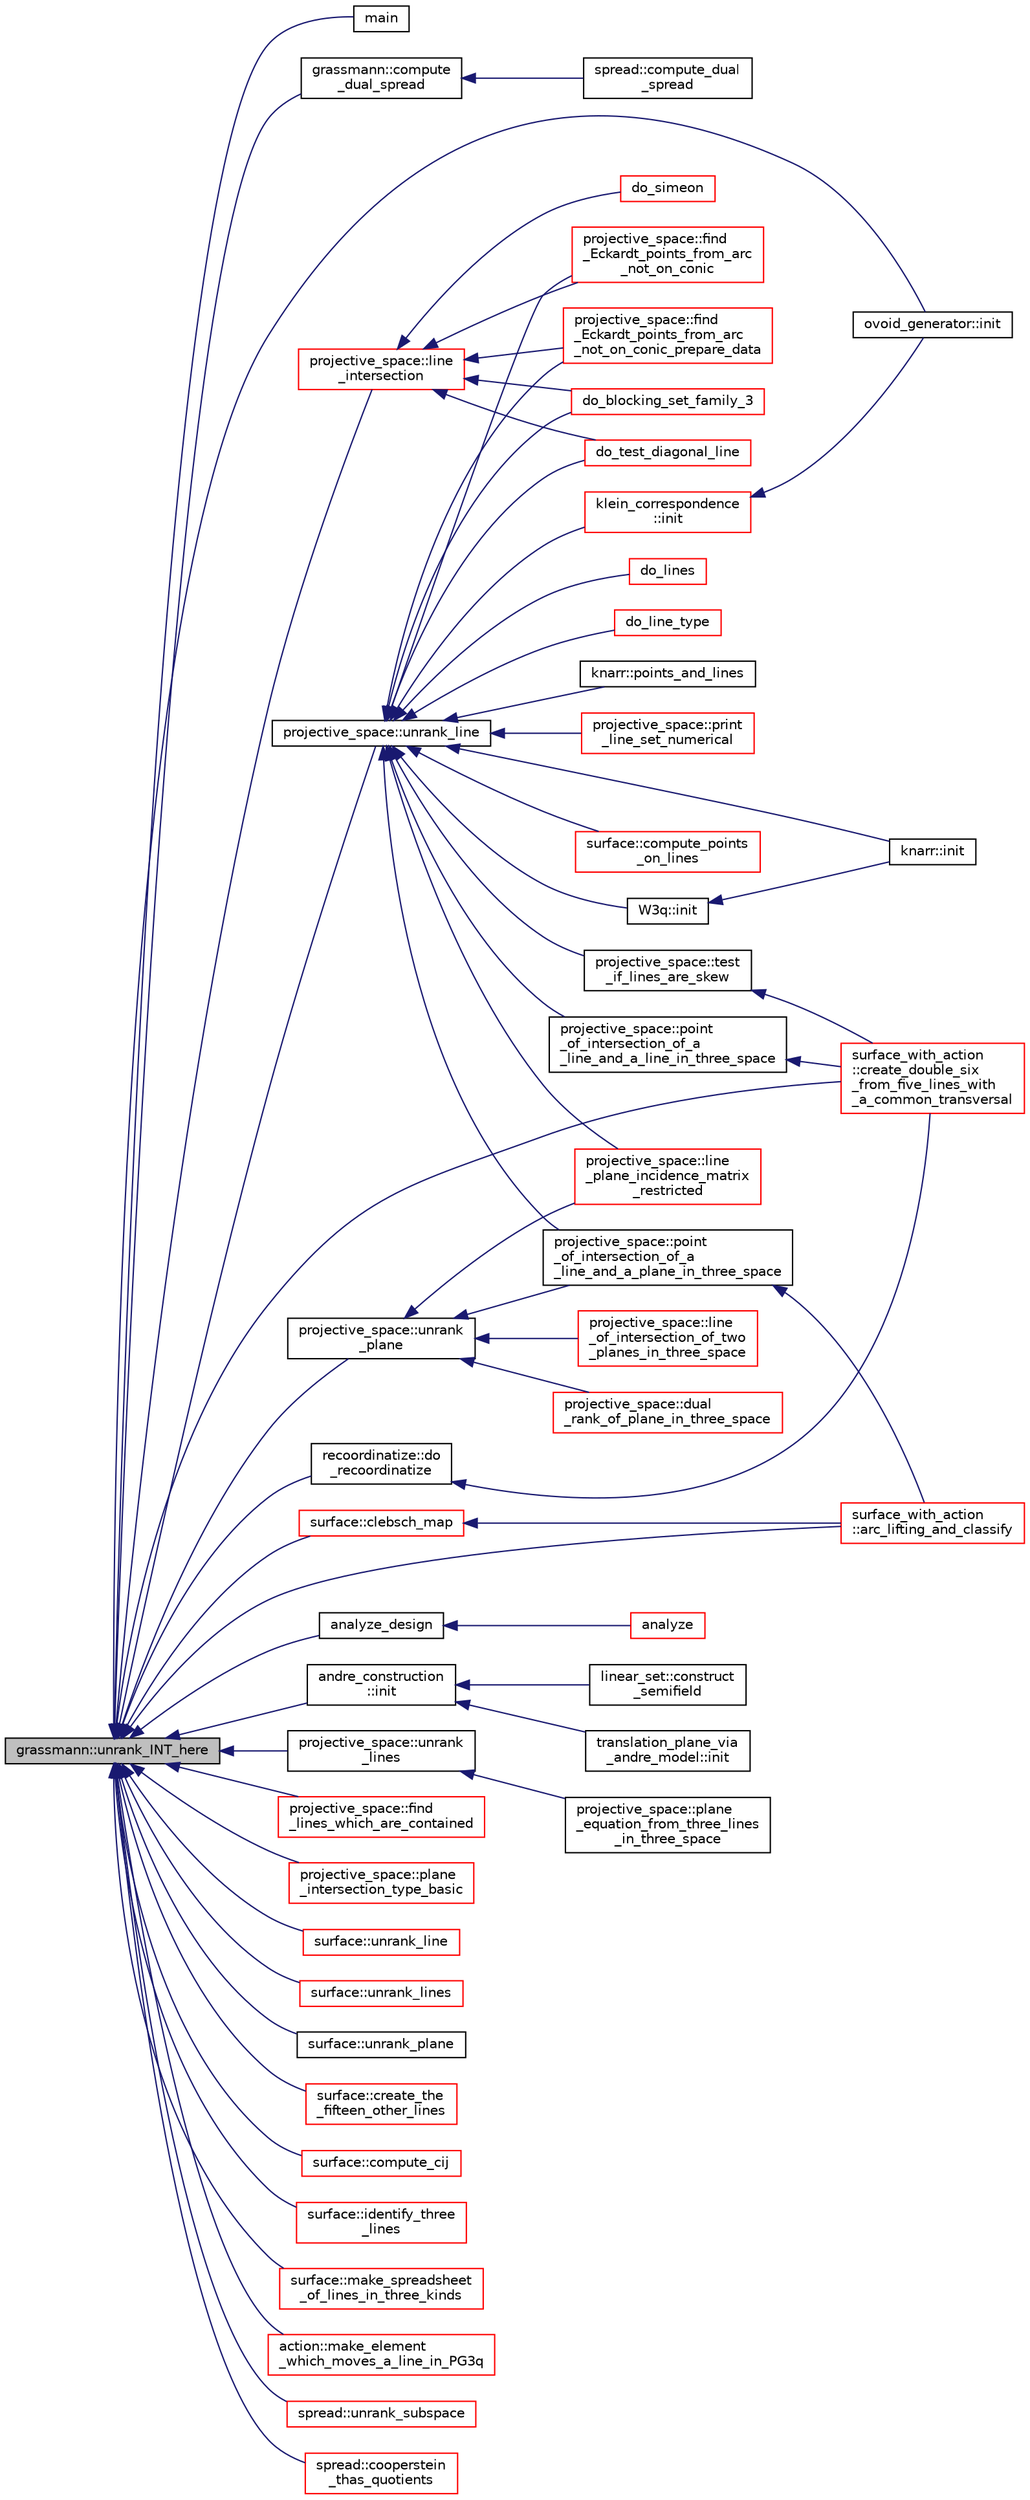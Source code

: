 digraph "grassmann::unrank_INT_here"
{
  edge [fontname="Helvetica",fontsize="10",labelfontname="Helvetica",labelfontsize="10"];
  node [fontname="Helvetica",fontsize="10",shape=record];
  rankdir="LR";
  Node2095 [label="grassmann::unrank_INT_here",height=0.2,width=0.4,color="black", fillcolor="grey75", style="filled", fontcolor="black"];
  Node2095 -> Node2096 [dir="back",color="midnightblue",fontsize="10",style="solid",fontname="Helvetica"];
  Node2096 [label="main",height=0.2,width=0.4,color="black", fillcolor="white", style="filled",URL="$dd/d33/apps_2combinatorics_2grassmann_8_c.html#a3c04138a5bfe5d72780bb7e82a18e627"];
  Node2095 -> Node2097 [dir="back",color="midnightblue",fontsize="10",style="solid",fontname="Helvetica"];
  Node2097 [label="grassmann::compute\l_dual_spread",height=0.2,width=0.4,color="black", fillcolor="white", style="filled",URL="$df/d02/classgrassmann.html#af6fd6d1553bae5a487b7ef268e62155b"];
  Node2097 -> Node2098 [dir="back",color="midnightblue",fontsize="10",style="solid",fontname="Helvetica"];
  Node2098 [label="spread::compute_dual\l_spread",height=0.2,width=0.4,color="black", fillcolor="white", style="filled",URL="$da/dc1/classspread.html#a0a37c477e2b775e0c68a13423a5f22ba"];
  Node2095 -> Node2099 [dir="back",color="midnightblue",fontsize="10",style="solid",fontname="Helvetica"];
  Node2099 [label="ovoid_generator::init",height=0.2,width=0.4,color="black", fillcolor="white", style="filled",URL="$d3/daf/classovoid__generator.html#a44d90a4751554076f432f35089a964c2"];
  Node2095 -> Node2100 [dir="back",color="midnightblue",fontsize="10",style="solid",fontname="Helvetica"];
  Node2100 [label="analyze_design",height=0.2,width=0.4,color="black", fillcolor="white", style="filled",URL="$d8/d03/analyze__q__designs_8_c.html#aeed4daa4f8cfe6d2005bd991432a6305"];
  Node2100 -> Node2101 [dir="back",color="midnightblue",fontsize="10",style="solid",fontname="Helvetica"];
  Node2101 [label="analyze",height=0.2,width=0.4,color="red", fillcolor="white", style="filled",URL="$d8/d03/analyze__q__designs_8_c.html#a2bb7c896fafb33cfc91cf64d543e5606"];
  Node2095 -> Node2103 [dir="back",color="midnightblue",fontsize="10",style="solid",fontname="Helvetica"];
  Node2103 [label="andre_construction\l::init",height=0.2,width=0.4,color="black", fillcolor="white", style="filled",URL="$d2/d32/classandre__construction.html#a8e763c87474e64d559a1dd2aa7971a4a"];
  Node2103 -> Node2104 [dir="back",color="midnightblue",fontsize="10",style="solid",fontname="Helvetica"];
  Node2104 [label="linear_set::construct\l_semifield",height=0.2,width=0.4,color="black", fillcolor="white", style="filled",URL="$dd/d86/classlinear__set.html#ab54b164771526ae8d687751aa2d1a9ce"];
  Node2103 -> Node2105 [dir="back",color="midnightblue",fontsize="10",style="solid",fontname="Helvetica"];
  Node2105 [label="translation_plane_via\l_andre_model::init",height=0.2,width=0.4,color="black", fillcolor="white", style="filled",URL="$d1/dcc/classtranslation__plane__via__andre__model.html#adb424599de168ade331979a9218ee07b"];
  Node2095 -> Node2106 [dir="back",color="midnightblue",fontsize="10",style="solid",fontname="Helvetica"];
  Node2106 [label="projective_space::unrank_line",height=0.2,width=0.4,color="black", fillcolor="white", style="filled",URL="$d2/d17/classprojective__space.html#abdc61b40bc8adc18628e1d3a1755dcae"];
  Node2106 -> Node2107 [dir="back",color="midnightblue",fontsize="10",style="solid",fontname="Helvetica"];
  Node2107 [label="do_lines",height=0.2,width=0.4,color="red", fillcolor="white", style="filled",URL="$da/d90/analyze_8_c.html#a8a0ad1642efe3759982b81e0fa63f035"];
  Node2106 -> Node2110 [dir="back",color="midnightblue",fontsize="10",style="solid",fontname="Helvetica"];
  Node2110 [label="do_blocking_set_family_3",height=0.2,width=0.4,color="red", fillcolor="white", style="filled",URL="$d4/d67/geometry_8h.html#ae952cf1470f33232439be751e56a07b3"];
  Node2106 -> Node2112 [dir="back",color="midnightblue",fontsize="10",style="solid",fontname="Helvetica"];
  Node2112 [label="do_line_type",height=0.2,width=0.4,color="red", fillcolor="white", style="filled",URL="$d4/d67/geometry_8h.html#a56d3becea533e33d94f5f83cf2f77d56"];
  Node2106 -> Node2113 [dir="back",color="midnightblue",fontsize="10",style="solid",fontname="Helvetica"];
  Node2113 [label="do_test_diagonal_line",height=0.2,width=0.4,color="red", fillcolor="white", style="filled",URL="$d4/d67/geometry_8h.html#a031abbb55d1cba39a58b62fd49f1c755"];
  Node2106 -> Node2114 [dir="back",color="midnightblue",fontsize="10",style="solid",fontname="Helvetica"];
  Node2114 [label="klein_correspondence\l::init",height=0.2,width=0.4,color="red", fillcolor="white", style="filled",URL="$d7/d99/classklein__correspondence.html#a9f555dc65174ab66579e1118bd9b4ca0"];
  Node2114 -> Node2099 [dir="back",color="midnightblue",fontsize="10",style="solid",fontname="Helvetica"];
  Node2106 -> Node2121 [dir="back",color="midnightblue",fontsize="10",style="solid",fontname="Helvetica"];
  Node2121 [label="knarr::init",height=0.2,width=0.4,color="black", fillcolor="white", style="filled",URL="$d7/de5/classknarr.html#a1e25f28aeec8f316cc0ce81eb89e670e"];
  Node2106 -> Node2122 [dir="back",color="midnightblue",fontsize="10",style="solid",fontname="Helvetica"];
  Node2122 [label="knarr::points_and_lines",height=0.2,width=0.4,color="black", fillcolor="white", style="filled",URL="$d7/de5/classknarr.html#abb50a19df35495d508b0cb127d4eb908"];
  Node2106 -> Node2123 [dir="back",color="midnightblue",fontsize="10",style="solid",fontname="Helvetica"];
  Node2123 [label="projective_space::find\l_Eckardt_points_from_arc\l_not_on_conic",height=0.2,width=0.4,color="red", fillcolor="white", style="filled",URL="$d2/d17/classprojective__space.html#a3b4fbef8fbbeee1af542b6f7c969ed79"];
  Node2106 -> Node2125 [dir="back",color="midnightblue",fontsize="10",style="solid",fontname="Helvetica"];
  Node2125 [label="projective_space::find\l_Eckardt_points_from_arc\l_not_on_conic_prepare_data",height=0.2,width=0.4,color="red", fillcolor="white", style="filled",URL="$d2/d17/classprojective__space.html#a0fc1d9c2df818d2ffa6750c2cb63c54c"];
  Node2106 -> Node2134 [dir="back",color="midnightblue",fontsize="10",style="solid",fontname="Helvetica"];
  Node2134 [label="projective_space::print\l_line_set_numerical",height=0.2,width=0.4,color="red", fillcolor="white", style="filled",URL="$d2/d17/classprojective__space.html#a060f17c760f893a94701a971d3cb4a64"];
  Node2106 -> Node2136 [dir="back",color="midnightblue",fontsize="10",style="solid",fontname="Helvetica"];
  Node2136 [label="projective_space::line\l_plane_incidence_matrix\l_restricted",height=0.2,width=0.4,color="red", fillcolor="white", style="filled",URL="$d2/d17/classprojective__space.html#aea493b37a2e5bc9e098706c87af84198"];
  Node2106 -> Node2147 [dir="back",color="midnightblue",fontsize="10",style="solid",fontname="Helvetica"];
  Node2147 [label="projective_space::test\l_if_lines_are_skew",height=0.2,width=0.4,color="black", fillcolor="white", style="filled",URL="$d2/d17/classprojective__space.html#a457f5ec2cc5848dd96f8936d9e33186b"];
  Node2147 -> Node2148 [dir="back",color="midnightblue",fontsize="10",style="solid",fontname="Helvetica"];
  Node2148 [label="surface_with_action\l::create_double_six\l_from_five_lines_with\l_a_common_transversal",height=0.2,width=0.4,color="red", fillcolor="white", style="filled",URL="$d8/df9/classsurface__with__action.html#a870db90931112560e814493c70f768ab"];
  Node2106 -> Node2152 [dir="back",color="midnightblue",fontsize="10",style="solid",fontname="Helvetica"];
  Node2152 [label="projective_space::point\l_of_intersection_of_a\l_line_and_a_line_in_three_space",height=0.2,width=0.4,color="black", fillcolor="white", style="filled",URL="$d2/d17/classprojective__space.html#a305ed998300ced29ba09ca5071160a99"];
  Node2152 -> Node2148 [dir="back",color="midnightblue",fontsize="10",style="solid",fontname="Helvetica"];
  Node2106 -> Node2153 [dir="back",color="midnightblue",fontsize="10",style="solid",fontname="Helvetica"];
  Node2153 [label="projective_space::point\l_of_intersection_of_a\l_line_and_a_plane_in_three_space",height=0.2,width=0.4,color="black", fillcolor="white", style="filled",URL="$d2/d17/classprojective__space.html#ac43301e2e6d9e5d77c2730271b11cb66"];
  Node2153 -> Node2132 [dir="back",color="midnightblue",fontsize="10",style="solid",fontname="Helvetica"];
  Node2132 [label="surface_with_action\l::arc_lifting_and_classify",height=0.2,width=0.4,color="red", fillcolor="white", style="filled",URL="$d8/df9/classsurface__with__action.html#a62a3948f830c59e09ef94937650a07a4"];
  Node2106 -> Node2154 [dir="back",color="midnightblue",fontsize="10",style="solid",fontname="Helvetica"];
  Node2154 [label="surface::compute_points\l_on_lines",height=0.2,width=0.4,color="red", fillcolor="white", style="filled",URL="$d5/d88/classsurface.html#a5d2684ccddd35781211c364a2d5980e5"];
  Node2106 -> Node2160 [dir="back",color="midnightblue",fontsize="10",style="solid",fontname="Helvetica"];
  Node2160 [label="W3q::init",height=0.2,width=0.4,color="black", fillcolor="white", style="filled",URL="$de/d2c/class_w3q.html#a215fe070895a4915537fcb1bfba4f777"];
  Node2160 -> Node2121 [dir="back",color="midnightblue",fontsize="10",style="solid",fontname="Helvetica"];
  Node2095 -> Node2161 [dir="back",color="midnightblue",fontsize="10",style="solid",fontname="Helvetica"];
  Node2161 [label="projective_space::unrank\l_lines",height=0.2,width=0.4,color="black", fillcolor="white", style="filled",URL="$d2/d17/classprojective__space.html#a9c508a38a1aa17b5b4c9dc7dbbc97be9"];
  Node2161 -> Node2162 [dir="back",color="midnightblue",fontsize="10",style="solid",fontname="Helvetica"];
  Node2162 [label="projective_space::plane\l_equation_from_three_lines\l_in_three_space",height=0.2,width=0.4,color="black", fillcolor="white", style="filled",URL="$d2/d17/classprojective__space.html#a173dd43f3b5720f46ab372c370f4687c"];
  Node2095 -> Node2163 [dir="back",color="midnightblue",fontsize="10",style="solid",fontname="Helvetica"];
  Node2163 [label="projective_space::unrank\l_plane",height=0.2,width=0.4,color="black", fillcolor="white", style="filled",URL="$d2/d17/classprojective__space.html#ad88f7ed5193abc598e2436b4bca8c7e3"];
  Node2163 -> Node2136 [dir="back",color="midnightblue",fontsize="10",style="solid",fontname="Helvetica"];
  Node2163 -> Node2153 [dir="back",color="midnightblue",fontsize="10",style="solid",fontname="Helvetica"];
  Node2163 -> Node2164 [dir="back",color="midnightblue",fontsize="10",style="solid",fontname="Helvetica"];
  Node2164 [label="projective_space::line\l_of_intersection_of_two\l_planes_in_three_space",height=0.2,width=0.4,color="red", fillcolor="white", style="filled",URL="$d2/d17/classprojective__space.html#a3880f6e83ae3714be79786a3a4cb881e"];
  Node2163 -> Node2166 [dir="back",color="midnightblue",fontsize="10",style="solid",fontname="Helvetica"];
  Node2166 [label="projective_space::dual\l_rank_of_plane_in_three_space",height=0.2,width=0.4,color="red", fillcolor="white", style="filled",URL="$d2/d17/classprojective__space.html#aec560e1265b1b700f47c369c4df07c7c"];
  Node2095 -> Node2168 [dir="back",color="midnightblue",fontsize="10",style="solid",fontname="Helvetica"];
  Node2168 [label="projective_space::line\l_intersection",height=0.2,width=0.4,color="red", fillcolor="white", style="filled",URL="$d2/d17/classprojective__space.html#addb4eb5baf4a1396e1b3f490bc5e7b9b"];
  Node2168 -> Node2169 [dir="back",color="midnightblue",fontsize="10",style="solid",fontname="Helvetica"];
  Node2169 [label="do_simeon",height=0.2,width=0.4,color="red", fillcolor="white", style="filled",URL="$d5/d13/simeon_8_c.html#a36cf3f9cb484fa44da7a7dfcbe9385d0"];
  Node2168 -> Node2110 [dir="back",color="midnightblue",fontsize="10",style="solid",fontname="Helvetica"];
  Node2168 -> Node2113 [dir="back",color="midnightblue",fontsize="10",style="solid",fontname="Helvetica"];
  Node2168 -> Node2123 [dir="back",color="midnightblue",fontsize="10",style="solid",fontname="Helvetica"];
  Node2168 -> Node2125 [dir="back",color="midnightblue",fontsize="10",style="solid",fontname="Helvetica"];
  Node2095 -> Node2179 [dir="back",color="midnightblue",fontsize="10",style="solid",fontname="Helvetica"];
  Node2179 [label="projective_space::find\l_lines_which_are_contained",height=0.2,width=0.4,color="red", fillcolor="white", style="filled",URL="$d2/d17/classprojective__space.html#a4d8db4eb359b80d73170a82b9ebe47ae"];
  Node2095 -> Node2181 [dir="back",color="midnightblue",fontsize="10",style="solid",fontname="Helvetica"];
  Node2181 [label="projective_space::plane\l_intersection_type_basic",height=0.2,width=0.4,color="red", fillcolor="white", style="filled",URL="$d2/d17/classprojective__space.html#a4aa1e4b6e6c767dbab64cc21aceafd3c"];
  Node2095 -> Node2184 [dir="back",color="midnightblue",fontsize="10",style="solid",fontname="Helvetica"];
  Node2184 [label="surface::unrank_line",height=0.2,width=0.4,color="red", fillcolor="white", style="filled",URL="$d5/d88/classsurface.html#ade50f5b8b4ca454e83f7dc04bd87e456"];
  Node2095 -> Node2188 [dir="back",color="midnightblue",fontsize="10",style="solid",fontname="Helvetica"];
  Node2188 [label="surface::unrank_lines",height=0.2,width=0.4,color="red", fillcolor="white", style="filled",URL="$d5/d88/classsurface.html#abd11ba9db0eefe9502870877dab699c6"];
  Node2095 -> Node2191 [dir="back",color="midnightblue",fontsize="10",style="solid",fontname="Helvetica"];
  Node2191 [label="surface::unrank_plane",height=0.2,width=0.4,color="black", fillcolor="white", style="filled",URL="$d5/d88/classsurface.html#a3c4983538ccf54ee3dda464f5c12536b"];
  Node2095 -> Node2192 [dir="back",color="midnightblue",fontsize="10",style="solid",fontname="Helvetica"];
  Node2192 [label="surface::create_the\l_fifteen_other_lines",height=0.2,width=0.4,color="red", fillcolor="white", style="filled",URL="$d5/d88/classsurface.html#acd575eb608647685ff637b14f7ce82d8"];
  Node2095 -> Node2195 [dir="back",color="midnightblue",fontsize="10",style="solid",fontname="Helvetica"];
  Node2195 [label="surface::compute_cij",height=0.2,width=0.4,color="red", fillcolor="white", style="filled",URL="$d5/d88/classsurface.html#af0252079b6ee1d7d1aa97514ab1f2650"];
  Node2095 -> Node2176 [dir="back",color="midnightblue",fontsize="10",style="solid",fontname="Helvetica"];
  Node2176 [label="surface::identify_three\l_lines",height=0.2,width=0.4,color="red", fillcolor="white", style="filled",URL="$d5/d88/classsurface.html#a0fcc6b1b40c0be423e45efbef7ee52c6"];
  Node2095 -> Node2202 [dir="back",color="midnightblue",fontsize="10",style="solid",fontname="Helvetica"];
  Node2202 [label="surface::make_spreadsheet\l_of_lines_in_three_kinds",height=0.2,width=0.4,color="red", fillcolor="white", style="filled",URL="$d5/d88/classsurface.html#a2e3a3b2bdee605584b0538e0659e98a4"];
  Node2095 -> Node2206 [dir="back",color="midnightblue",fontsize="10",style="solid",fontname="Helvetica"];
  Node2206 [label="surface::clebsch_map",height=0.2,width=0.4,color="red", fillcolor="white", style="filled",URL="$d5/d88/classsurface.html#ab69c3741436f4346b54e86e5d65118ca"];
  Node2206 -> Node2132 [dir="back",color="midnightblue",fontsize="10",style="solid",fontname="Helvetica"];
  Node2095 -> Node2208 [dir="back",color="midnightblue",fontsize="10",style="solid",fontname="Helvetica"];
  Node2208 [label="action::make_element\l_which_moves_a_line_in_PG3q",height=0.2,width=0.4,color="red", fillcolor="white", style="filled",URL="$d2/d86/classaction.html#a926b90c3aafacbf77ffd99d50a8408cb"];
  Node2095 -> Node2213 [dir="back",color="midnightblue",fontsize="10",style="solid",fontname="Helvetica"];
  Node2213 [label="recoordinatize::do\l_recoordinatize",height=0.2,width=0.4,color="black", fillcolor="white", style="filled",URL="$d3/d3c/classrecoordinatize.html#ae667d36625d30c780af10da96e26ab04"];
  Node2213 -> Node2148 [dir="back",color="midnightblue",fontsize="10",style="solid",fontname="Helvetica"];
  Node2095 -> Node2214 [dir="back",color="midnightblue",fontsize="10",style="solid",fontname="Helvetica"];
  Node2214 [label="spread::unrank_subspace",height=0.2,width=0.4,color="red", fillcolor="white", style="filled",URL="$da/dc1/classspread.html#a9760bc59bc106c8ed23d5bd1cc771fb7"];
  Node2095 -> Node2224 [dir="back",color="midnightblue",fontsize="10",style="solid",fontname="Helvetica"];
  Node2224 [label="spread::cooperstein\l_thas_quotients",height=0.2,width=0.4,color="red", fillcolor="white", style="filled",URL="$da/dc1/classspread.html#abba98e1f22f9a1a00823774307f29bef"];
  Node2095 -> Node2148 [dir="back",color="midnightblue",fontsize="10",style="solid",fontname="Helvetica"];
  Node2095 -> Node2132 [dir="back",color="midnightblue",fontsize="10",style="solid",fontname="Helvetica"];
}
